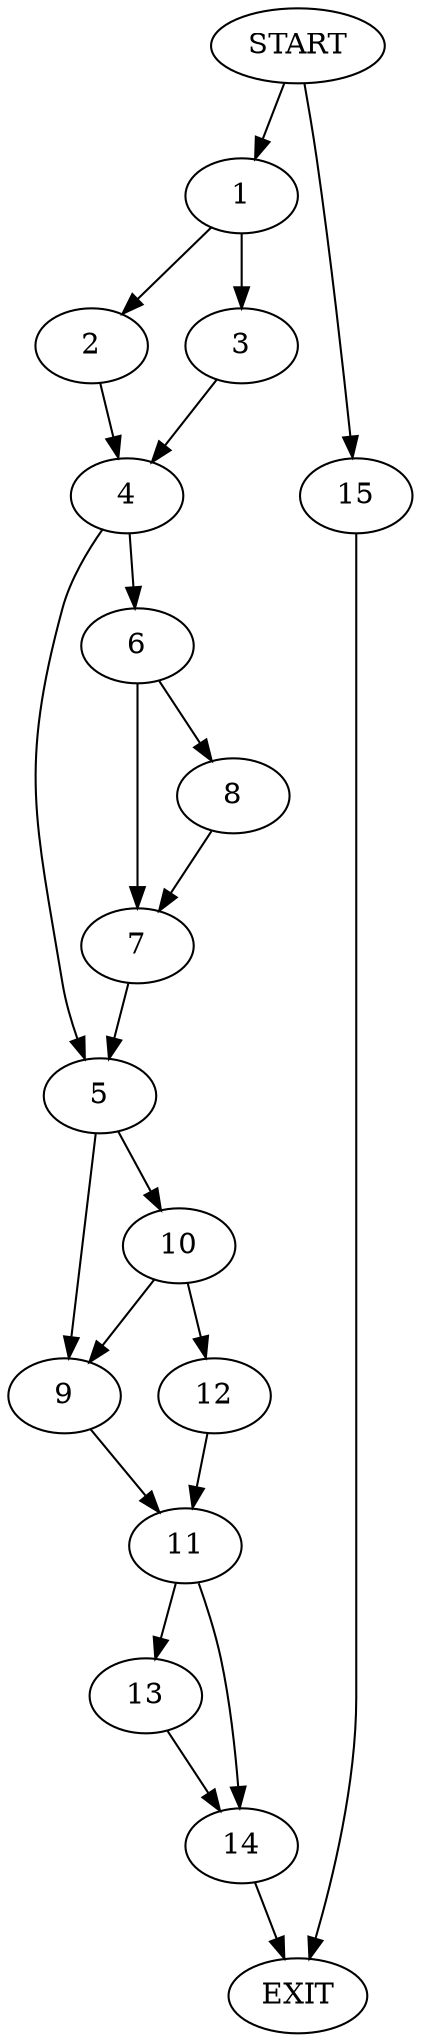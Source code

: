 digraph {
0 [label="START"]
16 [label="EXIT"]
0 -> 1
1 -> 2
1 -> 3
2 -> 4
3 -> 4
4 -> 5
4 -> 6
6 -> 7
6 -> 8
5 -> 9
5 -> 10
8 -> 7
7 -> 5
9 -> 11
10 -> 12
10 -> 9
12 -> 11
11 -> 13
11 -> 14
14 -> 16
13 -> 14
0 -> 15
15 -> 16
}
